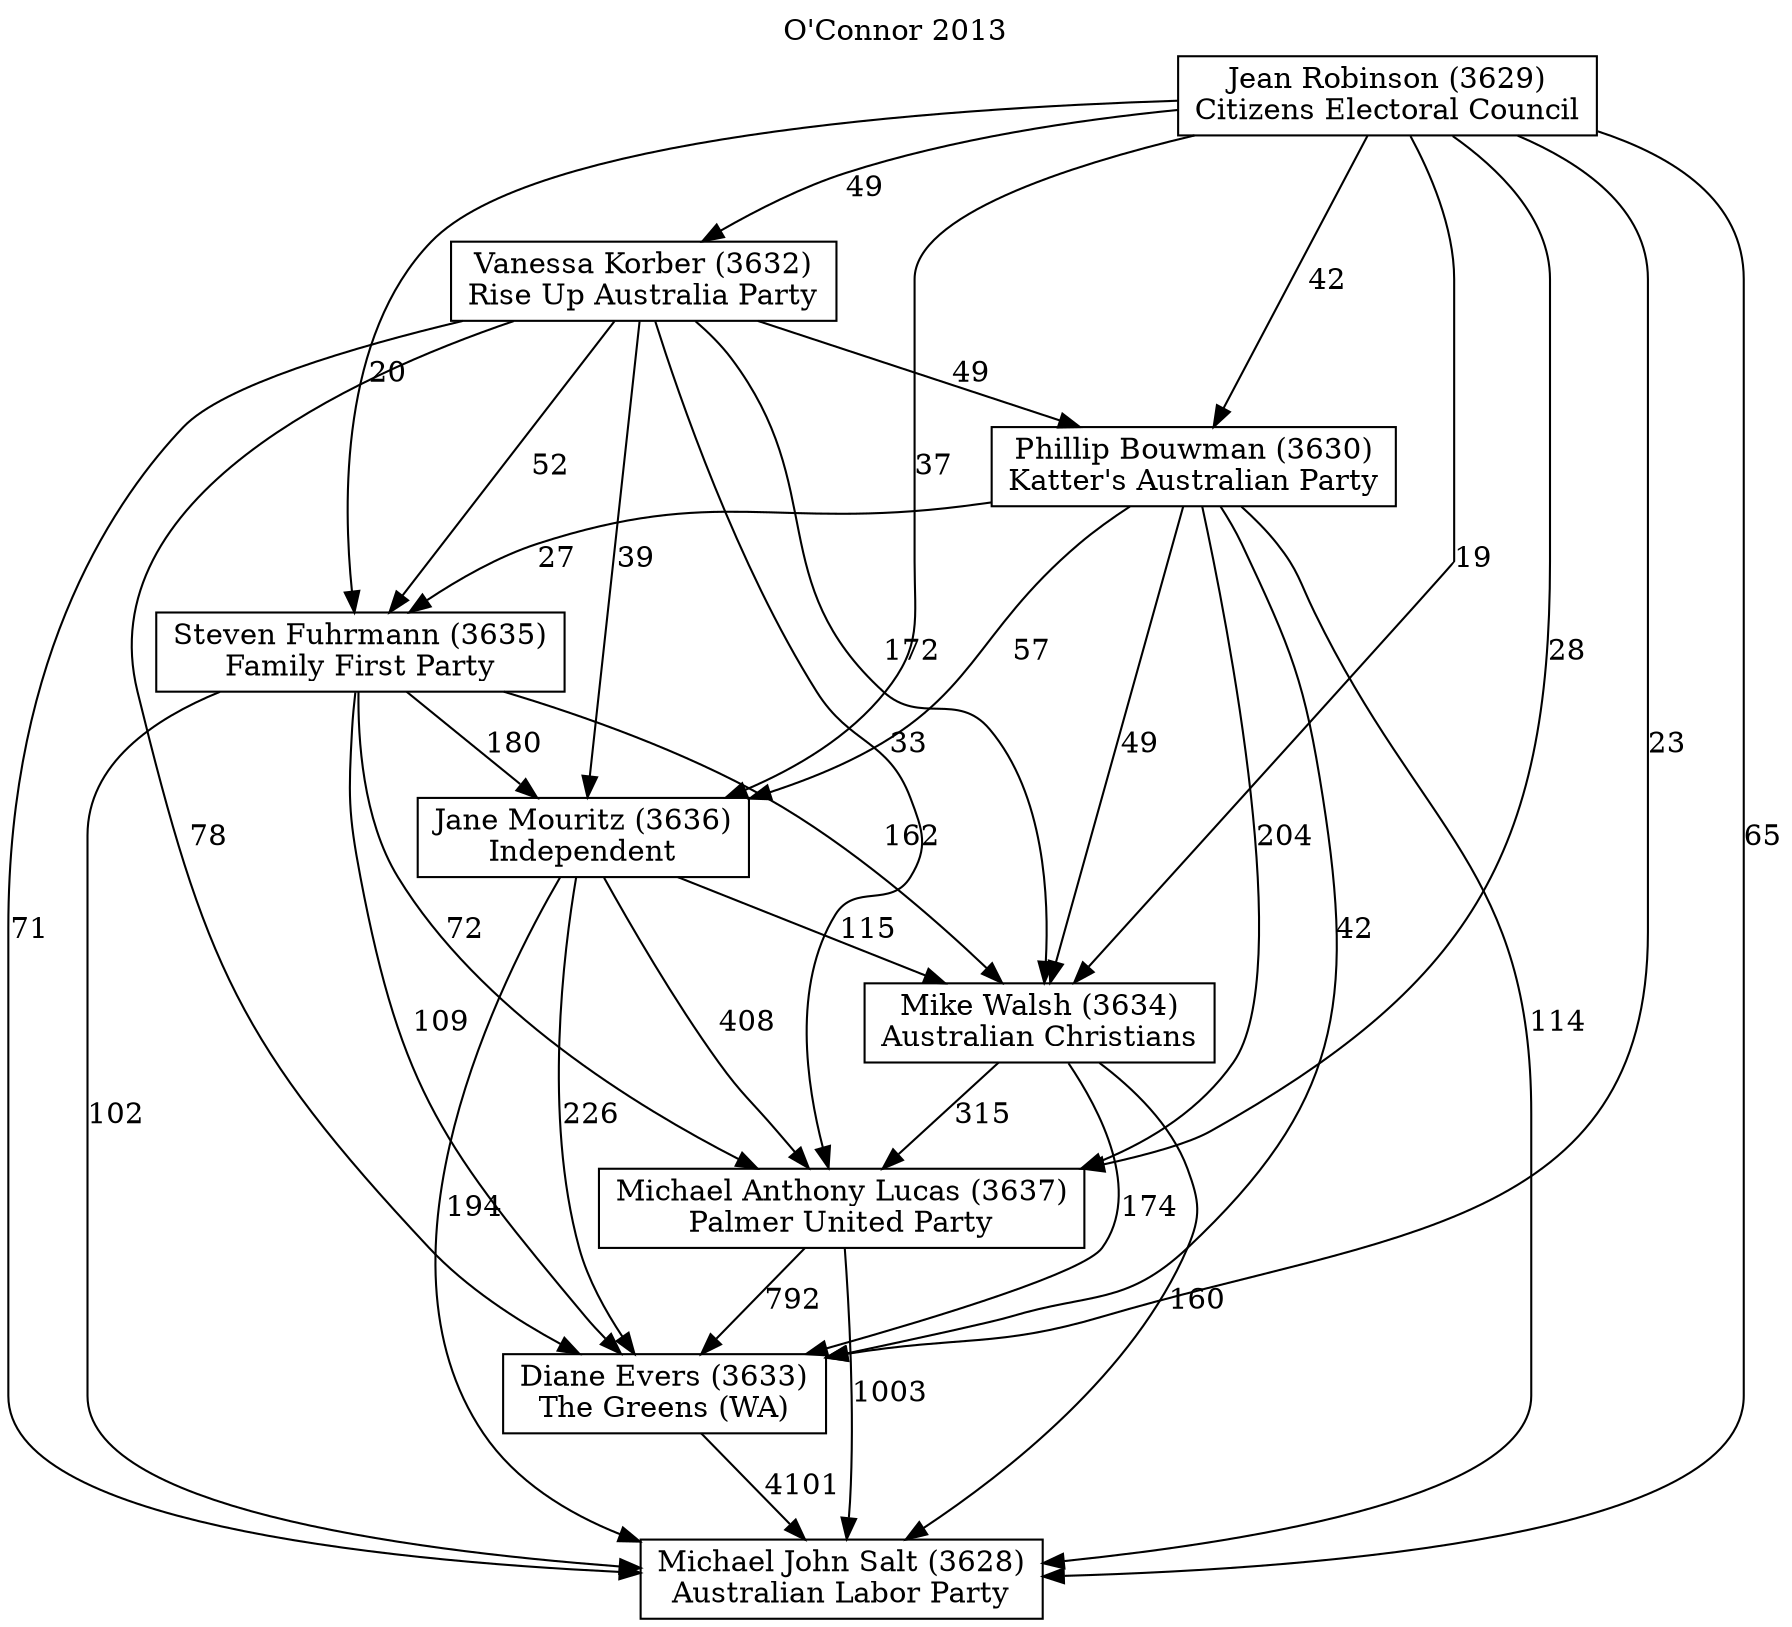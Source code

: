 // House preference flow
digraph "Michael John Salt (3628)_O'Connor_2013" {
	graph [label="O'Connor 2013" labelloc=t mclimit=10]
	node [shape=box]
	"Michael John Salt (3628)" [label="Michael John Salt (3628)
Australian Labor Party"]
	"Diane Evers (3633)" [label="Diane Evers (3633)
The Greens (WA)"]
	"Michael Anthony Lucas (3637)" [label="Michael Anthony Lucas (3637)
Palmer United Party"]
	"Mike Walsh (3634)" [label="Mike Walsh (3634)
Australian Christians"]
	"Jane Mouritz (3636)" [label="Jane Mouritz (3636)
Independent"]
	"Steven Fuhrmann (3635)" [label="Steven Fuhrmann (3635)
Family First Party"]
	"Phillip Bouwman (3630)" [label="Phillip Bouwman (3630)
Katter's Australian Party"]
	"Vanessa Korber (3632)" [label="Vanessa Korber (3632)
Rise Up Australia Party"]
	"Jean Robinson (3629)" [label="Jean Robinson (3629)
Citizens Electoral Council"]
	"Diane Evers (3633)" -> "Michael John Salt (3628)" [label=4101]
	"Michael Anthony Lucas (3637)" -> "Diane Evers (3633)" [label=792]
	"Mike Walsh (3634)" -> "Michael Anthony Lucas (3637)" [label=315]
	"Jane Mouritz (3636)" -> "Mike Walsh (3634)" [label=115]
	"Steven Fuhrmann (3635)" -> "Jane Mouritz (3636)" [label=180]
	"Phillip Bouwman (3630)" -> "Steven Fuhrmann (3635)" [label=27]
	"Vanessa Korber (3632)" -> "Phillip Bouwman (3630)" [label=49]
	"Jean Robinson (3629)" -> "Vanessa Korber (3632)" [label=49]
	"Michael Anthony Lucas (3637)" -> "Michael John Salt (3628)" [label=1003]
	"Mike Walsh (3634)" -> "Michael John Salt (3628)" [label=160]
	"Jane Mouritz (3636)" -> "Michael John Salt (3628)" [label=194]
	"Steven Fuhrmann (3635)" -> "Michael John Salt (3628)" [label=102]
	"Phillip Bouwman (3630)" -> "Michael John Salt (3628)" [label=114]
	"Vanessa Korber (3632)" -> "Michael John Salt (3628)" [label=71]
	"Jean Robinson (3629)" -> "Michael John Salt (3628)" [label=65]
	"Jean Robinson (3629)" -> "Phillip Bouwman (3630)" [label=42]
	"Vanessa Korber (3632)" -> "Steven Fuhrmann (3635)" [label=52]
	"Jean Robinson (3629)" -> "Steven Fuhrmann (3635)" [label=20]
	"Phillip Bouwman (3630)" -> "Jane Mouritz (3636)" [label=57]
	"Vanessa Korber (3632)" -> "Jane Mouritz (3636)" [label=39]
	"Jean Robinson (3629)" -> "Jane Mouritz (3636)" [label=37]
	"Steven Fuhrmann (3635)" -> "Mike Walsh (3634)" [label=162]
	"Phillip Bouwman (3630)" -> "Mike Walsh (3634)" [label=49]
	"Vanessa Korber (3632)" -> "Mike Walsh (3634)" [label=172]
	"Jean Robinson (3629)" -> "Mike Walsh (3634)" [label=19]
	"Jane Mouritz (3636)" -> "Michael Anthony Lucas (3637)" [label=408]
	"Steven Fuhrmann (3635)" -> "Michael Anthony Lucas (3637)" [label=72]
	"Phillip Bouwman (3630)" -> "Michael Anthony Lucas (3637)" [label=204]
	"Vanessa Korber (3632)" -> "Michael Anthony Lucas (3637)" [label=33]
	"Jean Robinson (3629)" -> "Michael Anthony Lucas (3637)" [label=28]
	"Mike Walsh (3634)" -> "Diane Evers (3633)" [label=174]
	"Jane Mouritz (3636)" -> "Diane Evers (3633)" [label=226]
	"Steven Fuhrmann (3635)" -> "Diane Evers (3633)" [label=109]
	"Phillip Bouwman (3630)" -> "Diane Evers (3633)" [label=42]
	"Vanessa Korber (3632)" -> "Diane Evers (3633)" [label=78]
	"Jean Robinson (3629)" -> "Diane Evers (3633)" [label=23]
}
